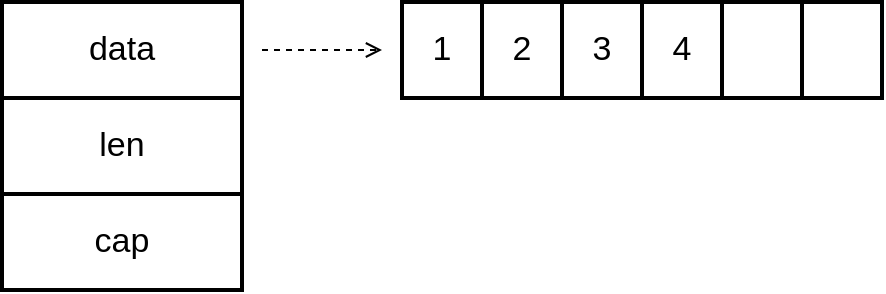 <mxfile version="14.6.13" type="device" pages="2"><diagram id="-j3ABhKN6nNZUZQ9K0gh" name="struct"><mxGraphModel dx="1106" dy="1003" grid="1" gridSize="10" guides="1" tooltips="1" connect="1" arrows="1" fold="1" page="1" pageScale="1" pageWidth="850" pageHeight="1100" math="0" shadow="0"><root><mxCell id="0"/><mxCell id="1" parent="0"/><mxCell id="UzJXnwG8LM18Alzrsjrq-1" value="cap" style="rounded=0;whiteSpace=wrap;html=1;strokeWidth=2;fontSize=17;" vertex="1" parent="1"><mxGeometry x="205" y="426" width="120" height="48" as="geometry"/></mxCell><mxCell id="UzJXnwG8LM18Alzrsjrq-2" value="len" style="rounded=0;whiteSpace=wrap;html=1;strokeWidth=2;fontSize=17;" vertex="1" parent="1"><mxGeometry x="205" y="378" width="120" height="48" as="geometry"/></mxCell><mxCell id="UzJXnwG8LM18Alzrsjrq-10" style="edgeStyle=orthogonalEdgeStyle;rounded=0;orthogonalLoop=1;jettySize=auto;html=1;endArrow=open;endFill=0;dashed=1;" edge="1" parent="1"><mxGeometry relative="1" as="geometry"><mxPoint x="335" y="354" as="sourcePoint"/><mxPoint x="395" y="354" as="targetPoint"/></mxGeometry></mxCell><mxCell id="UzJXnwG8LM18Alzrsjrq-3" value="data" style="rounded=0;whiteSpace=wrap;html=1;strokeWidth=2;fontSize=17;" vertex="1" parent="1"><mxGeometry x="205" y="330" width="120" height="48" as="geometry"/></mxCell><mxCell id="UzJXnwG8LM18Alzrsjrq-4" value="1" style="rounded=0;whiteSpace=wrap;html=1;strokeWidth=2;fontSize=17;" vertex="1" parent="1"><mxGeometry x="405" y="330" width="40" height="48" as="geometry"/></mxCell><mxCell id="UzJXnwG8LM18Alzrsjrq-5" value="2" style="rounded=0;whiteSpace=wrap;html=1;strokeWidth=2;fontSize=17;" vertex="1" parent="1"><mxGeometry x="445" y="330" width="40" height="48" as="geometry"/></mxCell><mxCell id="UzJXnwG8LM18Alzrsjrq-6" value="3" style="rounded=0;whiteSpace=wrap;html=1;strokeWidth=2;fontSize=17;" vertex="1" parent="1"><mxGeometry x="485" y="330" width="40" height="48" as="geometry"/></mxCell><mxCell id="UzJXnwG8LM18Alzrsjrq-7" value="4" style="rounded=0;whiteSpace=wrap;html=1;strokeWidth=2;fontSize=17;" vertex="1" parent="1"><mxGeometry x="525" y="330" width="40" height="48" as="geometry"/></mxCell><mxCell id="UzJXnwG8LM18Alzrsjrq-8" value="" style="rounded=0;whiteSpace=wrap;html=1;strokeWidth=2;fontSize=17;" vertex="1" parent="1"><mxGeometry x="565" y="330" width="40" height="48" as="geometry"/></mxCell><mxCell id="UzJXnwG8LM18Alzrsjrq-9" value="" style="rounded=0;whiteSpace=wrap;html=1;strokeWidth=2;fontSize=17;" vertex="1" parent="1"><mxGeometry x="605" y="330" width="40" height="48" as="geometry"/></mxCell></root></mxGraphModel></diagram><diagram id="MI2sQDWjPhkffmwuEfQI" name="append"><mxGraphModel dx="1106" dy="1003" grid="1" gridSize="10" guides="1" tooltips="1" connect="1" arrows="1" fold="1" page="1" pageScale="1" pageWidth="850" pageHeight="1100" math="0" shadow="0"><root><mxCell id="ioofGif-w8L6dYO9t3PO-0"/><mxCell id="ioofGif-w8L6dYO9t3PO-1" parent="ioofGif-w8L6dYO9t3PO-0"/><mxCell id="0MO9sEzC8jJ6i8e_DC24-21" value="old.cap &amp;lt; 1024" style="edgeStyle=orthogonalEdgeStyle;rounded=0;orthogonalLoop=1;jettySize=auto;html=1;exitX=0.5;exitY=0;exitDx=0;exitDy=0;entryX=1;entryY=0.5;entryDx=0;entryDy=0;dashed=1;endArrow=open;endFill=0;" edge="1" parent="ioofGif-w8L6dYO9t3PO-1" source="0MO9sEzC8jJ6i8e_DC24-20" target="0MO9sEzC8jJ6i8e_DC24-15"><mxGeometry x="0.407" relative="1" as="geometry"><Array as="points"><mxPoint x="600" y="184"/></Array><mxPoint as="offset"/></mxGeometry></mxCell><mxCell id="CYp2y_-ue1TsQymlMDz_-2" value="growslice" style="edgeStyle=orthogonalEdgeStyle;rounded=0;orthogonalLoop=1;jettySize=auto;html=1;exitX=0.5;exitY=0;exitDx=0;exitDy=0;entryX=0.5;entryY=1;entryDx=0;entryDy=0;dashed=1;endArrow=open;endFill=0;" edge="1" parent="ioofGif-w8L6dYO9t3PO-1" source="0MO9sEzC8jJ6i8e_DC24-2" target="0MO9sEzC8jJ6i8e_DC24-20"><mxGeometry relative="1" as="geometry"/></mxCell><mxCell id="0MO9sEzC8jJ6i8e_DC24-2" value="" style="rounded=0;whiteSpace=wrap;html=1;strokeWidth=2;fontSize=17;fillColor=#ffe6cc;strokeColor=#d79b00;" vertex="1" parent="ioofGif-w8L6dYO9t3PO-1"><mxGeometry x="580" y="410" width="40" height="48" as="geometry"/></mxCell><mxCell id="0MO9sEzC8jJ6i8e_DC24-3" value="" style="rounded=0;whiteSpace=wrap;html=1;strokeWidth=2;fontSize=17;fillColor=#ffe6cc;strokeColor=#d79b00;" vertex="1" parent="ioofGif-w8L6dYO9t3PO-1"><mxGeometry x="620" y="410" width="40" height="48" as="geometry"/></mxCell><mxCell id="0MO9sEzC8jJ6i8e_DC24-4" value="" style="rounded=0;whiteSpace=wrap;html=1;strokeWidth=2;fontSize=17;fillColor=#ffe6cc;strokeColor=#d79b00;" vertex="1" parent="ioofGif-w8L6dYO9t3PO-1"><mxGeometry x="660" y="410" width="40" height="48" as="geometry"/></mxCell><mxCell id="0MO9sEzC8jJ6i8e_DC24-5" value="" style="rounded=0;whiteSpace=wrap;html=1;strokeWidth=2;fontSize=17;fillColor=#ffe6cc;strokeColor=#d79b00;" vertex="1" parent="ioofGif-w8L6dYO9t3PO-1"><mxGeometry x="700" y="410" width="40" height="48" as="geometry"/></mxCell><mxCell id="0MO9sEzC8jJ6i8e_DC24-7" value="unsafe.Pointer" style="edgeStyle=orthogonalEdgeStyle;rounded=0;orthogonalLoop=1;jettySize=auto;html=1;exitX=1;exitY=0.5;exitDx=0;exitDy=0;entryX=0;entryY=0.5;entryDx=0;entryDy=0;dashed=1;endArrow=open;endFill=0;" edge="1" parent="ioofGif-w8L6dYO9t3PO-1" source="0MO9sEzC8jJ6i8e_DC24-6" target="0MO9sEzC8jJ6i8e_DC24-2"><mxGeometry relative="1" as="geometry"><Array as="points"><mxPoint x="490" y="434"/><mxPoint x="490" y="434"/></Array></mxGeometry></mxCell><mxCell id="0MO9sEzC8jJ6i8e_DC24-6" value="slice" style="rounded=0;whiteSpace=wrap;html=1;strokeWidth=2;fontSize=17;fillColor=#dae8fc;strokeColor=#6c8ebf;" vertex="1" parent="ioofGif-w8L6dYO9t3PO-1"><mxGeometry x="330" y="410" width="120" height="48" as="geometry"/></mxCell><mxCell id="0MO9sEzC8jJ6i8e_DC24-8" value="" style="rounded=0;whiteSpace=wrap;html=1;strokeWidth=2;fontSize=17;fillColor=#ffe6cc;strokeColor=#d79b00;" vertex="1" parent="ioofGif-w8L6dYO9t3PO-1"><mxGeometry x="140" y="160" width="40" height="48" as="geometry"/></mxCell><mxCell id="0MO9sEzC8jJ6i8e_DC24-9" value="" style="rounded=0;whiteSpace=wrap;html=1;strokeWidth=2;fontSize=17;fillColor=#ffe6cc;strokeColor=#d79b00;" vertex="1" parent="ioofGif-w8L6dYO9t3PO-1"><mxGeometry x="180" y="160" width="40" height="48" as="geometry"/></mxCell><mxCell id="0MO9sEzC8jJ6i8e_DC24-10" value="" style="rounded=0;whiteSpace=wrap;html=1;strokeWidth=2;fontSize=17;fillColor=#ffe6cc;strokeColor=#d79b00;" vertex="1" parent="ioofGif-w8L6dYO9t3PO-1"><mxGeometry x="220" y="160" width="40" height="48" as="geometry"/></mxCell><mxCell id="0MO9sEzC8jJ6i8e_DC24-11" value="" style="rounded=0;whiteSpace=wrap;html=1;strokeWidth=2;fontSize=17;fillColor=#ffe6cc;strokeColor=#d79b00;" vertex="1" parent="ioofGif-w8L6dYO9t3PO-1"><mxGeometry x="260" y="160" width="40" height="48" as="geometry"/></mxCell><mxCell id="0MO9sEzC8jJ6i8e_DC24-12" value="" style="rounded=0;whiteSpace=wrap;html=1;strokeWidth=2;fontSize=17;fillColor=#ffe6cc;strokeColor=#d79b00;" vertex="1" parent="ioofGif-w8L6dYO9t3PO-1"><mxGeometry x="300" y="160" width="40" height="48" as="geometry"/></mxCell><mxCell id="0MO9sEzC8jJ6i8e_DC24-13" value="" style="rounded=0;whiteSpace=wrap;html=1;strokeWidth=2;fontSize=17;fillColor=#ffe6cc;strokeColor=#d79b00;" vertex="1" parent="ioofGif-w8L6dYO9t3PO-1"><mxGeometry x="340" y="160" width="40" height="48" as="geometry"/></mxCell><mxCell id="0MO9sEzC8jJ6i8e_DC24-14" value="" style="rounded=0;whiteSpace=wrap;html=1;strokeWidth=2;fontSize=17;fillColor=#ffe6cc;strokeColor=#d79b00;" vertex="1" parent="ioofGif-w8L6dYO9t3PO-1"><mxGeometry x="380" y="160" width="40" height="48" as="geometry"/></mxCell><mxCell id="0MO9sEzC8jJ6i8e_DC24-15" value="" style="rounded=0;whiteSpace=wrap;html=1;strokeWidth=2;fontSize=17;fillColor=#ffe6cc;strokeColor=#d79b00;" vertex="1" parent="ioofGif-w8L6dYO9t3PO-1"><mxGeometry x="420" y="160" width="40" height="48" as="geometry"/></mxCell><mxCell id="0MO9sEzC8jJ6i8e_DC24-16" value="" style="rounded=0;whiteSpace=wrap;html=1;strokeWidth=2;fontSize=17;fillColor=#ffe6cc;strokeColor=#d79b00;" vertex="1" parent="ioofGif-w8L6dYO9t3PO-1"><mxGeometry x="260" y="280" width="40" height="48" as="geometry"/></mxCell><mxCell id="0MO9sEzC8jJ6i8e_DC24-17" value="" style="rounded=0;whiteSpace=wrap;html=1;strokeWidth=2;fontSize=17;fillColor=#ffe6cc;strokeColor=#d79b00;" vertex="1" parent="ioofGif-w8L6dYO9t3PO-1"><mxGeometry x="300" y="280" width="40" height="48" as="geometry"/></mxCell><mxCell id="0MO9sEzC8jJ6i8e_DC24-18" value="" style="rounded=0;whiteSpace=wrap;html=1;strokeWidth=2;fontSize=17;fillColor=#ffe6cc;strokeColor=#d79b00;" vertex="1" parent="ioofGif-w8L6dYO9t3PO-1"><mxGeometry x="340" y="280" width="40" height="48" as="geometry"/></mxCell><mxCell id="0MO9sEzC8jJ6i8e_DC24-19" value="" style="rounded=0;whiteSpace=wrap;html=1;strokeWidth=2;fontSize=17;fillColor=#ffe6cc;strokeColor=#d79b00;" vertex="1" parent="ioofGif-w8L6dYO9t3PO-1"><mxGeometry x="380" y="280" width="40" height="48" as="geometry"/></mxCell><mxCell id="CYp2y_-ue1TsQymlMDz_-3" value="old.cap &amp;gt; 1024" style="edgeStyle=orthogonalEdgeStyle;rounded=0;orthogonalLoop=1;jettySize=auto;html=1;exitX=0;exitY=0.5;exitDx=0;exitDy=0;entryX=1;entryY=0.5;entryDx=0;entryDy=0;dashed=1;endArrow=open;endFill=0;" edge="1" parent="ioofGif-w8L6dYO9t3PO-1" source="0MO9sEzC8jJ6i8e_DC24-20" target="CYp2y_-ue1TsQymlMDz_-1"><mxGeometry relative="1" as="geometry"><Array as="points"><mxPoint x="510" y="304"/><mxPoint x="510" y="304"/></Array></mxGeometry></mxCell><mxCell id="0MO9sEzC8jJ6i8e_DC24-20" value="" style="rounded=0;whiteSpace=wrap;html=1;strokeWidth=2;fontSize=17;fillColor=#f5f5f5;strokeColor=#666666;fontColor=#333333;" vertex="1" parent="ioofGif-w8L6dYO9t3PO-1"><mxGeometry x="580" y="280" width="40" height="48" as="geometry"/></mxCell><mxCell id="CYp2y_-ue1TsQymlMDz_-1" value="" style="rounded=0;whiteSpace=wrap;html=1;strokeWidth=2;fontSize=17;fillColor=#ffe6cc;strokeColor=#d79b00;" vertex="1" parent="ioofGif-w8L6dYO9t3PO-1"><mxGeometry x="420" y="280" width="40" height="48" as="geometry"/></mxCell><mxCell id="CYp2y_-ue1TsQymlMDz_-5" value="doublecap" style="text;html=1;align=center;verticalAlign=middle;resizable=0;points=[];autosize=1;strokeColor=none;fontSize=15;" vertex="1" parent="ioofGif-w8L6dYO9t3PO-1"><mxGeometry x="320" y="208" width="80" height="20" as="geometry"/></mxCell><mxCell id="CYp2y_-ue1TsQymlMDz_-6" value="cap + cap / 4" style="text;whiteSpace=wrap;html=1;fontSize=15;" vertex="1" parent="ioofGif-w8L6dYO9t3PO-1"><mxGeometry x="320" y="328" width="110" height="30" as="geometry"/></mxCell></root></mxGraphModel></diagram></mxfile>
